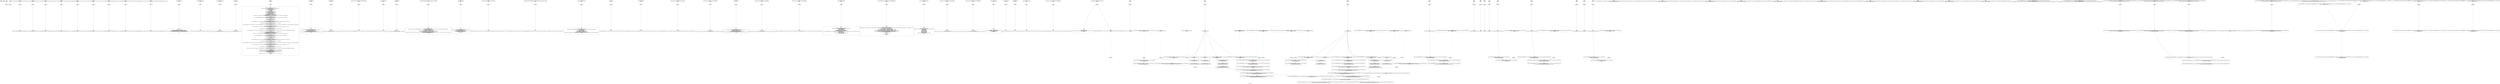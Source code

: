 digraph "constraint_graph" {
	label="constraint_graph";

	Node0x28ed6a0 [shape=record,label="{0\n\<global\>\ni8* null\n\n}"];
	Node0x28ed2f0 [shape=record,label="{1\n\<global\>\ni8* undef\n\n}"];
	Node0x290a1c0 [shape=record,label="{2\n\<global\>\nOffset:0\n\n}"];
	Node0x290a1c0 -> Node0x28fbe30[color=green];
	Node0x28fbe30 [shape=record,label="{3\nanonymous ptr\n}"];
	Node0x2907120 [shape=record,label="{4\n\<global\>\nOffset:0\n\n}"];
	Node0x2907120 -> Node0x28fb610[color=green];
	Node0x28fb610 [shape=record,label="{5\nanonymous ptr\n}"];
	Node0x28fb1e0 [shape=record,label="{6\n\<global\>\n@_ZStL8__ioinit = internal global %\"class.std::ios_base::Init\" zeroinitializer, align 1\nOffset:0\n\n}"];
	Node0x28fb1e0 -> Node0x28fb390[color=green];
	Node0x28fb390 [shape=record,label="{7\nanonymous ptr\n}"];
	Node0x28fb390 -> Node0x28eca20;
	Node0x28eca20 [shape=record,label="{8\n\<global\>\n@_ZStL8__ioinit = internal global %\"class.std::ios_base::Init\" zeroinitializer, align 1\n\n}"];
	Node0x290f370 [shape=record,label="{9\n\<global\>\n@__dso_handle = external hidden global i8\nOffset:0\n\n}"];
	Node0x290f370 -> Node0x290f520[color=green];
	Node0x290f520 [shape=record,label="{10\nanonymous ptr\n}"];
	Node0x290f520 -> Node0x290fb00;
	Node0x290fb00 [shape=record,label="{11\n\<global\>\n@__dso_handle = external hidden global i8\n\n}"];
	Node0x29110f0 [shape=record,label="{12\n\<global\>\n@.str = private unnamed_addr constant [17 x i8] c\"The Great Gatsby\\00\", align 1\nOffset:0\n\n}"];
	Node0x29110f0 -> Node0x29112a0[color=green];
	Node0x29112a0 [shape=record,label="{13\nanonymous ptr\n}"];
	Node0x29112a0 -> Node0x2911880;
	Node0x2911880 [shape=record,label="{14\n\<global\>\n@.str = private unnamed_addr constant [17 x i8] c\"The Great Gatsby\\00\", align 1\n\n}"];
	Node0x2911e60 [shape=record,label="{15\n\<global\>\n@_ZSt4cout = external dso_local global %\"class.std::basic_ostream\", align 8\nOffset:0\n\n}"];
	Node0x2911e60 -> Node0x2912010[color=green];
	Node0x2912010 [shape=record,label="{16\nanonymous ptr\n}"];
	Node0x2912010 -> Node0x2913270;
	Node0x2913270 [shape=record,label="{17\n\<global\>\n@_ZSt4cout = external dso_local global %\"class.std::basic_ostream\", align 8\n\n}"];
	Node0x2913850 [shape=record,label="{18\n\<global\>\n@.str.1 = private unnamed_addr constant [18 x i8] c\"Book 1: Title = \\22\\00\", align 1\nOffset:0\n\n}"];
	Node0x2913850 -> Node0x2913a00[color=green];
	Node0x2913a00 [shape=record,label="{19\nanonymous ptr\n}"];
	Node0x2913a00 -> Node0x2913fe0;
	Node0x2913fe0 [shape=record,label="{20\n\<global\>\n@.str.1 = private unnamed_addr constant [18 x i8] c\"Book 1: Title = \\22\\00\", align 1\n\n}"];
	Node0x29145c0 [shape=record,label="{21\n\<global\>\n@.str.2 = private unnamed_addr constant [9 x i8] c\"\\22, ID = \\00\", align 1\nOffset:0\n\n}"];
	Node0x29145c0 -> Node0x2914770[color=green];
	Node0x2914770 [shape=record,label="{22\nanonymous ptr\n}"];
	Node0x2914770 -> Node0x2914d50;
	Node0x2914d50 [shape=record,label="{23\n\<global\>\n@.str.2 = private unnamed_addr constant [9 x i8] c\"\\22, ID = \\00\", align 1\n\n}"];
	Node0x2915330 [shape=record,label="{24\n\<global\>\n@.str.3 = private unnamed_addr constant [17 x i8] c\"Pointer Analysis\\00\", align 1\nOffset:0\n\n}"];
	Node0x2915330 -> Node0x29154e0[color=green];
	Node0x29154e0 [shape=record,label="{25\nanonymous ptr\n}"];
	Node0x29154e0 -> Node0x2915ac0;
	Node0x2915ac0 [shape=record,label="{26\n\<global\>\n@.str.3 = private unnamed_addr constant [17 x i8] c\"Pointer Analysis\\00\", align 1\n\n}"];
	Node0x29160a0 [shape=record,label="{27\n\<global\>\n@.str.4 = private unnamed_addr constant [18 x i8] c\"Book 2: Title = \\22\\00\", align 1\nOffset:0\n\n}"];
	Node0x29160a0 -> Node0x2916250[color=green];
	Node0x2916250 [shape=record,label="{28\nanonymous ptr\n}"];
	Node0x2916250 -> Node0x2916830;
	Node0x2916830 [shape=record,label="{29\n\<global\>\n@.str.4 = private unnamed_addr constant [18 x i8] c\"Book 2: Title = \\22\\00\", align 1\n\n}"];
	Node0x2916e10 [shape=record,label="{30\n\<global\>\n@llvm.global_ctors = appending global [1 x \{ i32, void ()*, i8* \}] [\{ i32, void ()*, i8* \} \{ i32 65535, void ()* @_GLOBAL__sub_I_zipper_directflow_library_class.cpp, i8* null \}]\nOffset:0\n\n}"];
	Node0x2916e10 -> Node0x2916fc0[color=green];
	Node0x2916fc0 [shape=record,label="{31\nanonymous ptr\n}"];
	Node0x2916fc0 -> Node0x2917840;
	Node0x2917840 [shape=record,label="{32\n\<global\>\n@llvm.global_ctors = appending global [1 x \{ i32, void ()*, i8* \}] [\{ i32, void ()*, i8* \} \{ i32 65535, void ()* @_GLOBAL__sub_I_zipper_directflow_library_class.cpp, i8* null \}]\n\n}"];
	Node0x290e980 [shape=record,label="{33\n\<global\>__cxx_global_var_init\nOffset:0\n\n}"];
	Node0x290e980 -> Node0x290eb30[color=green];
	Node0x290eb30 [shape=record,label="{34\nanonymous ptr\n}"];
	Node0x290eb30 -> Node0x291a310;
	Node0x291a310 [shape=record,label="{35\n\<global\>\n\n; Function Attrs: noinline uwtable\ndefine internal void @__cxx_global_var_init() #0 section \".text.startup\" \{\n  call void @_ZNSt8ios_base4InitC1Ev(%\"class.std::ios_base::Init\"* @_ZStL8__ioinit)\n  %1 = bitcast void (%\"class.std::ios_base::Init\"*)* @_ZNSt8ios_base4InitD1Ev to void (i8*)*\n  %2 = getelementptr inbounds %\"class.std::ios_base::Init\", %\"class.std::ios_base::Init\"* @_ZStL8__ioinit, i32 0, i32 0\n  %3 = call i32 @__cxa_atexit(void (i8*)* %1, i8* %2, i8* @__dso_handle) #3\n  ret void\n\}\n\n\n}"];
	Node0x291a8f0 [shape=record,label="{36\n\<global\>_ZNSt8ios_base4InitC1Ev\nOffset:0\n\n}"];
	Node0x291a8f0 -> Node0x291aaa0[color=green];
	Node0x291aaa0 [shape=record,label="{37\nanonymous ptr\n}"];
	Node0x291aaa0 -> Node0x291b080;
	Node0x291b080 [shape=record,label="{38\n\<global\>\n\ndeclare dso_local void @_ZNSt8ios_base4InitC1Ev(%\"class.std::ios_base::Init\"*) unnamed_addr #1\n\n\n}"];
	Node0x291b660 [shape=record,label="{39\n\<global\>_ZNSt8ios_base4InitD1Ev\nOffset:0\n\n}"];
	Node0x291b660 -> Node0x291b810[color=green];
	Node0x291b810 [shape=record,label="{40\nanonymous ptr\n}"];
	Node0x291b810 -> Node0x291bdf0;
	Node0x291bdf0 [shape=record,label="{41\n\<global\>\n\n; Function Attrs: nounwind\ndeclare dso_local void @_ZNSt8ios_base4InitD1Ev(%\"class.std::ios_base::Init\"*) unnamed_addr #2\n\n\n}"];
	Node0x291c3d0 [shape=record,label="{42\n\<global\>__cxa_atexit\nOffset:0\n\n}"];
	Node0x291c3d0 -> Node0x291c580[color=green];
	Node0x291c580 [shape=record,label="{43\nanonymous ptr\n}"];
	Node0x291c580 -> Node0x291cb60;
	Node0x291cb60 [shape=record,label="{44\n\<global\>\n\n; Function Attrs: nounwind\ndeclare dso_local i32 @__cxa_atexit(void (i8*)*, i8*, i8*) #3\n\n\n}"];
	Node0x291d140 [shape=record,label="{45\n\<global\>main\nOffset:0\n\n}"];
	Node0x291d140 -> Node0x291d2f0[color=green];
	Node0x291d2f0 [shape=record,label="{46\nanonymous ptr\n}"];
	Node0x291d2f0 -> Node0x291d8d0;
	Node0x291d8d0 [shape=record,label="{47\n\<global\>\n\n; Function Attrs: noinline norecurse optnone uwtable\ndefine dso_local i32 @main() #4 personality i8* bitcast (i32 (...)* @__gxx_personality_v0 to i8*) \{\n  %1 = alloca i32, align 4\n  %2 = alloca %class.Book, align 8\n  %3 = alloca %\"class.std::__cxx11::basic_string\", align 8\n  %4 = alloca %\"class.std::allocator\", align 1\n  %5 = alloca i8*\n  %6 = alloca i32\n  %7 = alloca i32, align 4\n  %8 = alloca %\"class.std::__cxx11::basic_string\", align 8\n  %9 = alloca %class.Book, align 8\n  %10 = alloca %\"class.std::__cxx11::basic_string\", align 8\n  %11 = alloca %\"class.std::allocator\", align 1\n  %12 = alloca i32, align 4\n  %13 = alloca %\"class.std::__cxx11::basic_string\", align 8\n  store i32 0, i32* %1, align 4\n  call void @_ZN4BookC2Ev(%class.Book* %2) #3\n  call void @_ZNSaIcEC1Ev(%\"class.std::allocator\"* %4) #3\n  %14 = getelementptr inbounds [17 x i8], [17 x i8]* @.str, i64 0, i64 0\n  invoke void @_ZNSt7__cxx1112basic_stringIcSt11char_traitsIcESaIcEEC1EPKcRKS3_(%\"class.std::__cxx11::basic_string\"* %3, i8* %14, %\"class.std::allocator\"* dereferenceable(1) %4)\n          to label %15 unwind label %aser.unreachable\n\n15:                                               ; preds = %0\n  call void @_ZNSaIcED1Ev(%\"class.std::allocator\"* %4) #3\n  invoke void @_ZN4Book8setTitleERKNSt7__cxx1112basic_stringIcSt11char_traitsIcESaIcEEE(%class.Book* %2, %\"class.std::__cxx11::basic_string\"* dereferenceable(32) %3)\n          to label %16 unwind label %aser.unreachable\n\n16:                                               ; preds = %15\n  %17 = invoke i32 @_ZNK4Book5getIDEv(%class.Book* %2)\n          to label %18 unwind label %aser.unreachable\n\n18:                                               ; preds = %16\n  store i32 %17, i32* %7, align 4\n  %19 = getelementptr inbounds [18 x i8], [18 x i8]* @.str.1, i64 0, i64 0\n  %20 = invoke dereferenceable(272) %\"class.std::basic_ostream\"* @_ZStlsISt11char_traitsIcEERSt13basic_ostreamIcT_ES5_PKc(%\"class.std::basic_ostream\"* dereferenceable(272) @_ZSt4cout, i8* %19)\n          to label %21 unwind label %aser.unreachable\n\n21:                                               ; preds = %18\n  invoke void @_ZNK4Book8getTitleB5cxx11Ev(%\"class.std::__cxx11::basic_string\"* sret %8, %class.Book* %2)\n          to label %22 unwind label %aser.unreachable\n\n22:                                               ; preds = %21\n  %23 = invoke dereferenceable(272) %\"class.std::basic_ostream\"* @_ZStlsIcSt11char_traitsIcESaIcEERSt13basic_ostreamIT_T0_ES7_RKNSt7__cxx1112basic_stringIS4_S5_T1_EE(%\"class.std::basic_ostream\"* dereferenceable(272) %20, %\"class.std::__cxx11::basic_string\"* dereferenceable(32) %8)\n          to label %24 unwind label %aser.unreachable\n\n24:                                               ; preds = %22\n  %25 = getelementptr inbounds [9 x i8], [9 x i8]* @.str.2, i64 0, i64 0\n  %26 = invoke dereferenceable(272) %\"class.std::basic_ostream\"* @_ZStlsISt11char_traitsIcEERSt13basic_ostreamIcT_ES5_PKc(%\"class.std::basic_ostream\"* dereferenceable(272) %23, i8* %25)\n          to label %27 unwind label %aser.unreachable\n\n27:                                               ; preds = %24\n  %28 = load i32, i32* %7, align 4\n  %29 = invoke dereferenceable(272) %\"class.std::basic_ostream\"* @_ZNSolsEi(%\"class.std::basic_ostream\"* %26, i32 %28)\n          to label %30 unwind label %aser.unreachable\n\n30:                                               ; preds = %27\n  %31 = invoke dereferenceable(272) %\"class.std::basic_ostream\"* @_ZNSolsEPFRSoS_E(%\"class.std::basic_ostream\"* %29, %\"class.std::basic_ostream\"* (%\"class.std::basic_ostream\"*)* @_ZSt4endlIcSt11char_traitsIcEERSt13basic_ostreamIT_T0_ES6_)\n          to label %32 unwind label %aser.unreachable\n\n32:                                               ; preds = %30\n  call void @_ZNSt7__cxx1112basic_stringIcSt11char_traitsIcESaIcEED1Ev(%\"class.std::__cxx11::basic_string\"* %8) #3\n  call void @_ZN4BookC2Ev(%class.Book* %9) #3\n  call void @_ZNSaIcEC1Ev(%\"class.std::allocator\"* %11) #3\n  %33 = getelementptr inbounds [17 x i8], [17 x i8]* @.str.3, i64 0, i64 0\n  invoke void @_ZNSt7__cxx1112basic_stringIcSt11char_traitsIcESaIcEEC1EPKcRKS3_(%\"class.std::__cxx11::basic_string\"* %10, i8* %33, %\"class.std::allocator\"* dereferenceable(1) %11)\n          to label %34 unwind label %aser.unreachable\n\n34:                                               ; preds = %32\n  call void @_ZNSaIcED1Ev(%\"class.std::allocator\"* %11) #3\n  invoke void @_ZN4Book8setTitleERKNSt7__cxx1112basic_stringIcSt11char_traitsIcESaIcEEE(%class.Book* %9, %\"class.std::__cxx11::basic_string\"* dereferenceable(32) %10)\n          to label %35 unwind label %aser.unreachable\n\n35:                                               ; preds = %34\n  %36 = invoke i32 @_ZNK4Book5getIDEv(%class.Book* %9)\n          to label %37 unwind label %aser.unreachable\n\n37:                                               ; preds = %35\n  store i32 %36, i32* %12, align 4\n  %38 = getelementptr inbounds [18 x i8], [18 x i8]* @.str.4, i64 0, i64 0\n  %39 = invoke dereferenceable(272) %\"class.std::basic_ostream\"* @_ZStlsISt11char_traitsIcEERSt13basic_ostreamIcT_ES5_PKc(%\"class.std::basic_ostream\"* dereferenceable(272) @_ZSt4cout, i8* %38)\n          to label %40 unwind label %aser.unreachable\n\n40:                                               ; preds = %37\n  invoke void @_ZNK4Book8getTitleB5cxx11Ev(%\"class.std::__cxx11::basic_string\"* sret %13, %class.Book* %9)\n          to label %41 unwind label %aser.unreachable\n\n41:                                               ; preds = %40\n  %42 = invoke dereferenceable(272) %\"class.std::basic_ostream\"* @_ZStlsIcSt11char_traitsIcESaIcEERSt13basic_ostreamIT_T0_ES7_RKNSt7__cxx1112basic_stringIS4_S5_T1_EE(%\"class.std::basic_ostream\"* dereferenceable(272) %39, %\"class.std::__cxx11::basic_string\"* dereferenceable(32) %13)\n          to label %43 unwind label %aser.unreachable\n\n43:                                               ; preds = %41\n  %44 = getelementptr inbounds [9 x i8], [9 x i8]* @.str.2, i64 0, i64 0\n  %45 = invoke dereferenceable(272) %\"class.std::basic_ostream\"* @_ZStlsISt11char_traitsIcEERSt13basic_ostreamIcT_ES5_PKc(%\"class.std::basic_ostream\"* dereferenceable(272) %42, i8* %44)\n          to label %46 unwind label %aser.unreachable\n\n46:                                               ; preds = %43\n  %47 = load i32, i32* %12, align 4\n  %48 = invoke dereferenceable(272) %\"class.std::basic_ostream\"* @_ZNSolsEi(%\"class.std::basic_ostream\"* %45, i32 %47)\n          to label %49 unwind label %aser.unreachable\n\n49:                                               ; preds = %46\n  %50 = invoke dereferenceable(272) %\"class.std::basic_ostream\"* @_ZNSolsEPFRSoS_E(%\"class.std::basic_ostream\"* %48, %\"class.std::basic_ostream\"* (%\"class.std::basic_ostream\"*)* @_ZSt4endlIcSt11char_traitsIcEERSt13basic_ostreamIT_T0_ES6_)\n          to label %51 unwind label %aser.unreachable\n\n51:                                               ; preds = %49\n  call void @_ZNSt7__cxx1112basic_stringIcSt11char_traitsIcESaIcEED1Ev(%\"class.std::__cxx11::basic_string\"* %13) #3\n  store i32 0, i32* %1, align 4\n  call void @_ZNSt7__cxx1112basic_stringIcSt11char_traitsIcESaIcEED1Ev(%\"class.std::__cxx11::basic_string\"* %10) #3\n  call void @_ZN4BookD2Ev(%class.Book* %9) #3\n  call void @_ZNSt7__cxx1112basic_stringIcSt11char_traitsIcESaIcEED1Ev(%\"class.std::__cxx11::basic_string\"* %3) #3\n  call void @_ZN4BookD2Ev(%class.Book* %2) #3\n  %52 = load i32, i32* %1, align 4\n  ret i32 %52\n\naser.unreachable:                                 ; preds = %49, %46, %43, %41, %40, %37, %35, %34, %32, %30, %27, %24, %22, %21, %18, %16, %15, %0\n  unreachable\n\}\n\n\n}"];
	Node0x291deb0 [shape=record,label="{48\n\<global\>_ZN4BookC2Ev\nOffset:0\n\n}"];
	Node0x291deb0 -> Node0x291e060[color=green];
	Node0x291e060 [shape=record,label="{49\nanonymous ptr\n}"];
	Node0x291e060 -> Node0x291e640;
	Node0x291e640 [shape=record,label="{50\n\<global\>\n\n; Function Attrs: noinline nounwind optnone uwtable\ndefine linkonce_odr dso_local void @_ZN4BookC2Ev(%class.Book*) unnamed_addr #5 comdat align 2 \{\n  %2 = alloca %class.Book*, align 8\n  store %class.Book* %0, %class.Book** %2, align 8\n  %3 = load %class.Book*, %class.Book** %2, align 8\n  %4 = getelementptr inbounds %class.Book, %class.Book* %3, i32 0, i32 0\n  call void @_ZNSt7__cxx1112basic_stringIcSt11char_traitsIcESaIcEEC1Ev(%\"class.std::__cxx11::basic_string\"* %4) #3\n  ret void\n\}\n\n\n}"];
	Node0x291ec20 [shape=record,label="{51\n\<global\>_ZNSaIcEC1Ev\nOffset:0\n\n}"];
	Node0x291ec20 -> Node0x291edd0[color=green];
	Node0x291edd0 [shape=record,label="{52\nanonymous ptr\n}"];
	Node0x291edd0 -> Node0x291f3b0;
	Node0x291f3b0 [shape=record,label="{53\n\<global\>\n\n; Function Attrs: nounwind\ndeclare dso_local void @_ZNSaIcEC1Ev(%\"class.std::allocator\"*) unnamed_addr #2\n\n\n}"];
	Node0x291f990 [shape=record,label="{54\n\<global\>_ZNSt7__cxx1112basic_stringIcSt11char_traitsIcESaIcEEC1EPKcRKS3_\nOffset:0\n\n}"];
	Node0x291f990 -> Node0x291fb40[color=green];
	Node0x291fb40 [shape=record,label="{55\nanonymous ptr\n}"];
	Node0x291fb40 -> Node0x29203c0;
	Node0x29203c0 [shape=record,label="{56\n\<global\>\n\ndeclare dso_local void @_ZNSt7__cxx1112basic_stringIcSt11char_traitsIcESaIcEEC1EPKcRKS3_(%\"class.std::__cxx11::basic_string\"*, i8*, %\"class.std::allocator\"* dereferenceable(1)) unnamed_addr #1\n\n\n}"];
	Node0x29209a0 [shape=record,label="{57\n\<global\>__gxx_personality_v0\nOffset:0\n\n}"];
	Node0x29209a0 -> Node0x2920b50[color=green];
	Node0x2920b50 [shape=record,label="{58\nanonymous ptr\n}"];
	Node0x2920b50 -> Node0x29213d0;
	Node0x29213d0 [shape=record,label="{59\n\<global\>\n\ndeclare dso_local i32 @__gxx_personality_v0(...)\n\n\n}"];
	Node0x29219b0 [shape=record,label="{60\n\<global\>_ZNSaIcED1Ev\nOffset:0\n\n}"];
	Node0x29219b0 -> Node0x2921b60[color=green];
	Node0x2921b60 [shape=record,label="{61\nanonymous ptr\n}"];
	Node0x2921b60 -> Node0x29223e0;
	Node0x29223e0 [shape=record,label="{62\n\<global\>\n\n; Function Attrs: nounwind\ndeclare dso_local void @_ZNSaIcED1Ev(%\"class.std::allocator\"*) unnamed_addr #2\n\n\n}"];
	Node0x29229c0 [shape=record,label="{63\n\<global\>_ZN4Book8setTitleERKNSt7__cxx1112basic_stringIcSt11char_traitsIcESaIcEEE\nOffset:0\n\n}"];
	Node0x29229c0 -> Node0x2922b70[color=green];
	Node0x2922b70 [shape=record,label="{64\nanonymous ptr\n}"];
	Node0x2922b70 -> Node0x28faee0;
	Node0x28faee0 [shape=record,label="{65\n\<global\>\n\n; Function Attrs: noinline optnone uwtable\ndefine linkonce_odr dso_local void @_ZN4Book8setTitleERKNSt7__cxx1112basic_stringIcSt11char_traitsIcESaIcEEE(%class.Book*, %\"class.std::__cxx11::basic_string\"* dereferenceable(32)) #6 comdat align 2 \{\n  %3 = alloca %class.Book*, align 8\n  %4 = alloca %\"class.std::__cxx11::basic_string\"*, align 8\n  store %class.Book* %0, %class.Book** %3, align 8\n  store %\"class.std::__cxx11::basic_string\"* %1, %\"class.std::__cxx11::basic_string\"** %4, align 8\n  %5 = load %class.Book*, %class.Book** %3, align 8\n  %6 = load %\"class.std::__cxx11::basic_string\"*, %\"class.std::__cxx11::basic_string\"** %4, align 8\n  %7 = getelementptr inbounds %class.Book, %class.Book* %5, i32 0, i32 0\n  %8 = call dereferenceable(32) %\"class.std::__cxx11::basic_string\"* @_ZNSt7__cxx1112basic_stringIcSt11char_traitsIcESaIcEEaSERKS4_(%\"class.std::__cxx11::basic_string\"* %7, %\"class.std::__cxx11::basic_string\"* dereferenceable(32) %6)\n  call void @_ZN4Book10generateIDEv(%class.Book* %5)\n  ret void\n\}\n\n\n}"];
	Node0x2922140 [shape=record,label="{66\n\<global\>_ZNK4Book5getIDEv\nOffset:0\n\n}"];
	Node0x2922140 -> Node0x2908810[color=green];
	Node0x2908810 [shape=record,label="{67\nanonymous ptr\n}"];
	Node0x2908810 -> Node0x2918060;
	Node0x2918060 [shape=record,label="{68\n\<global\>\n\n; Function Attrs: noinline nounwind optnone uwtable\ndefine linkonce_odr dso_local i32 @_ZNK4Book5getIDEv(%class.Book*) #5 comdat align 2 \{\n  %2 = alloca %class.Book*, align 8\n  store %class.Book* %0, %class.Book** %2, align 8\n  %3 = load %class.Book*, %class.Book** %2, align 8\n  %4 = getelementptr inbounds %class.Book, %class.Book* %3, i32 0, i32 1\n  %5 = load i32, i32* %4, align 8\n  ret i32 %5\n\}\n\n\n}"];
	Node0x2912a00 [shape=record,label="{69\n\<global\>_ZStlsISt11char_traitsIcEERSt13basic_ostreamIcT_ES5_PKc\nOffset:0\n\n}"];
	Node0x2912a00 -> Node0x2912bb0[color=green];
	Node0x2912bb0 [shape=record,label="{70\nanonymous ptr\n}"];
	Node0x2912bb0 -> Node0x29198c0;
	Node0x29198c0 [shape=record,label="{71\n\<global\>\n\ndeclare dso_local dereferenceable(272) %\"class.std::basic_ostream\"* @_ZStlsISt11char_traitsIcEERSt13basic_ostreamIcT_ES5_PKc(%\"class.std::basic_ostream\"* dereferenceable(272), i8*) #1\n\n\n}"];
	Node0x2919ea0 [shape=record,label="{72\n\<global\>_ZStlsIcSt11char_traitsIcESaIcEERSt13basic_ostreamIT_T0_ES7_RKNSt7__cxx1112basic_stringIS4_S5_T1_EE\nOffset:0\n\n}"];
	Node0x2919ea0 -> Node0x2918220[color=green];
	Node0x2918220 [shape=record,label="{73\nanonymous ptr\n}"];
	Node0x2918220 -> Node0x2927880;
	Node0x2927880 [shape=record,label="{74\n\<global\>\n\ndeclare dso_local dereferenceable(272) %\"class.std::basic_ostream\"* @_ZStlsIcSt11char_traitsIcESaIcEERSt13basic_ostreamIT_T0_ES7_RKNSt7__cxx1112basic_stringIS4_S5_T1_EE(%\"class.std::basic_ostream\"* dereferenceable(272), %\"class.std::__cxx11::basic_string\"* dereferenceable(32)) #1\n\n\n}"];
	Node0x2927e60 [shape=record,label="{75\n\<global\>_ZNK4Book8getTitleB5cxx11Ev\nOffset:0\n\n}"];
	Node0x2927e60 -> Node0x2928010[color=green];
	Node0x2928010 [shape=record,label="{76\nanonymous ptr\n}"];
	Node0x2928010 -> Node0x29285f0;
	Node0x29285f0 [shape=record,label="{77\n\<global\>\n\n; Function Attrs: noinline optnone uwtable\ndefine linkonce_odr dso_local void @_ZNK4Book8getTitleB5cxx11Ev(%\"class.std::__cxx11::basic_string\"* noalias sret, %class.Book*) #6 comdat align 2 \{\n  %3 = alloca i8*, align 8\n  %4 = alloca %class.Book*, align 8\n  %5 = bitcast %\"class.std::__cxx11::basic_string\"* %0 to i8*\n  store i8* %5, i8** %3, align 8\n  store %class.Book* %1, %class.Book** %4, align 8\n  %6 = load %class.Book*, %class.Book** %4, align 8\n  %7 = getelementptr inbounds %class.Book, %class.Book* %6, i32 0, i32 0\n  call void @_ZNSt7__cxx1112basic_stringIcSt11char_traitsIcESaIcEEC1ERKS4_(%\"class.std::__cxx11::basic_string\"* %0, %\"class.std::__cxx11::basic_string\"* dereferenceable(32) %7)\n  ret void\n\}\n\n\n}"];
	Node0x2928bd0 [shape=record,label="{78\n\<global\>_ZNSolsEi\nOffset:0\n\n}"];
	Node0x2928bd0 -> Node0x2928d80[color=green];
	Node0x2928d80 [shape=record,label="{79\nanonymous ptr\n}"];
	Node0x2928d80 -> Node0x2929360;
	Node0x2929360 [shape=record,label="{80\n\<global\>\n\ndeclare dso_local dereferenceable(272) %\"class.std::basic_ostream\"* @_ZNSolsEi(%\"class.std::basic_ostream\"*, i32) #1\n\n\n}"];
	Node0x2929940 [shape=record,label="{81\n\<global\>_ZNSolsEPFRSoS_E\nOffset:0\n\n}"];
	Node0x2929940 -> Node0x2929af0[color=green];
	Node0x2929af0 [shape=record,label="{82\nanonymous ptr\n}"];
	Node0x2929af0 -> Node0x292a0d0;
	Node0x292a0d0 [shape=record,label="{83\n\<global\>\n\ndeclare dso_local dereferenceable(272) %\"class.std::basic_ostream\"* @_ZNSolsEPFRSoS_E(%\"class.std::basic_ostream\"*, %\"class.std::basic_ostream\"* (%\"class.std::basic_ostream\"*)*) #1\n\n\n}"];
	Node0x292a6b0 [shape=record,label="{84\n\<global\>_ZSt4endlIcSt11char_traitsIcEERSt13basic_ostreamIT_T0_ES6_\nOffset:0\n\n}"];
	Node0x292a6b0 -> Node0x292a860[color=green];
	Node0x292a860 [shape=record,label="{85\nanonymous ptr\n}"];
	Node0x292a860 -> Node0x292b0e0;
	Node0x292b0e0 [shape=record,label="{86\n\<global\>\n\ndeclare dso_local dereferenceable(272) %\"class.std::basic_ostream\"* @_ZSt4endlIcSt11char_traitsIcEERSt13basic_ostreamIT_T0_ES6_(%\"class.std::basic_ostream\"* dereferenceable(272)) #1\n\n\n}"];
	Node0x292b6c0 [shape=record,label="{87\n\<global\>_ZNSt7__cxx1112basic_stringIcSt11char_traitsIcESaIcEED1Ev\nOffset:0\n\n}"];
	Node0x292b6c0 -> Node0x292b870[color=green];
	Node0x292b870 [shape=record,label="{88\nanonymous ptr\n}"];
	Node0x292b870 -> Node0x292c2d0;
	Node0x292c2d0 [shape=record,label="{89\n\<global\>\n\n; Function Attrs: nounwind\ndeclare dso_local void @_ZNSt7__cxx1112basic_stringIcSt11char_traitsIcESaIcEED1Ev(%\"class.std::__cxx11::basic_string\"*) unnamed_addr #2\n\n\n}"];
	Node0x292c8b0 [shape=record,label="{90\n\<global\>_ZN4BookD2Ev\nOffset:0\n\n}"];
	Node0x292c8b0 -> Node0x292ca60[color=green];
	Node0x292ca60 [shape=record,label="{91\nanonymous ptr\n}"];
	Node0x292ca60 -> Node0x292d2e0;
	Node0x292d2e0 [shape=record,label="{92\n\<global\>\n\n; Function Attrs: noinline nounwind optnone uwtable\ndefine linkonce_odr dso_local void @_ZN4BookD2Ev(%class.Book*) unnamed_addr #5 comdat align 2 \{\n  %2 = alloca %class.Book*, align 8\n  store %class.Book* %0, %class.Book** %2, align 8\n  %3 = load %class.Book*, %class.Book** %2, align 8\n  %4 = getelementptr inbounds %class.Book, %class.Book* %3, i32 0, i32 0\n  call void @_ZNSt7__cxx1112basic_stringIcSt11char_traitsIcESaIcEED1Ev(%\"class.std::__cxx11::basic_string\"* %4) #3\n  ret void\n\}\n\n\n}"];
	Node0x292d8c0 [shape=record,label="{93\n\<global\>_ZNSt7__cxx1112basic_stringIcSt11char_traitsIcESaIcEEC1Ev\nOffset:0\n\n}"];
	Node0x292d8c0 -> Node0x292da70[color=green];
	Node0x292da70 [shape=record,label="{94\nanonymous ptr\n}"];
	Node0x292da70 -> Node0x292e2f0;
	Node0x292e2f0 [shape=record,label="{95\n\<global\>\n\n; Function Attrs: nounwind\ndeclare dso_local void @_ZNSt7__cxx1112basic_stringIcSt11char_traitsIcESaIcEEC1Ev(%\"class.std::__cxx11::basic_string\"*) unnamed_addr #2\n\n\n}"];
	Node0x292e8d0 [shape=record,label="{96\n\<global\>_ZNSt7__cxx1112basic_stringIcSt11char_traitsIcESaIcEEaSERKS4_\nOffset:0\n\n}"];
	Node0x292e8d0 -> Node0x292ea80[color=green];
	Node0x292ea80 [shape=record,label="{97\nanonymous ptr\n}"];
	Node0x292ea80 -> Node0x292f300;
	Node0x292f300 [shape=record,label="{98\n\<global\>\n\ndeclare dso_local dereferenceable(32) %\"class.std::__cxx11::basic_string\"* @_ZNSt7__cxx1112basic_stringIcSt11char_traitsIcESaIcEEaSERKS4_(%\"class.std::__cxx11::basic_string\"*, %\"class.std::__cxx11::basic_string\"* dereferenceable(32)) #1\n\n\n}"];
	Node0x292f8e0 [shape=record,label="{99\n\<global\>_ZN4Book10generateIDEv\nOffset:0\n\n}"];
	Node0x292f8e0 -> Node0x292fa90[color=green];
	Node0x292fa90 [shape=record,label="{100\nanonymous ptr\n}"];
	Node0x292fa90 -> Node0x2930310;
	Node0x2930310 [shape=record,label="{101\n\<global\>\n\n; Function Attrs: noinline nounwind optnone uwtable\ndefine linkonce_odr dso_local void @_ZN4Book10generateIDEv(%class.Book*) #5 comdat align 2 \{\n  %2 = alloca %class.Book*, align 8\n  %3 = alloca i32, align 4\n  %4 = alloca %\"struct.std::hash\", align 1\n  store %class.Book* %0, %class.Book** %2, align 8\n  %5 = load %class.Book*, %class.Book** %2, align 8\n  %6 = getelementptr inbounds %class.Book, %class.Book* %5, i32 0, i32 0\n  %7 = call i64 @_ZNKSt4hashINSt7__cxx1112basic_stringIcSt11char_traitsIcESaIcEEEEclERKS5_(%\"struct.std::hash\"* %4, %\"class.std::__cxx11::basic_string\"* dereferenceable(32) %6) #3\n  %8 = trunc i64 %7 to i32\n  store i32 %8, i32* %3, align 4\n  %9 = load i32, i32* %3, align 4\n  %10 = getelementptr inbounds %class.Book, %class.Book* %5, i32 0, i32 1\n  store i32 %9, i32* %10, align 8\n  ret void\n\}\n\n\n}"];
	Node0x29308f0 [shape=record,label="{102\n\<global\>_ZNKSt4hashINSt7__cxx1112basic_stringIcSt11char_traitsIcESaIcEEEEclERKS5_\nOffset:0\n\n}"];
	Node0x29308f0 -> Node0x2930aa0[color=green];
	Node0x2930aa0 [shape=record,label="{103\nanonymous ptr\n}"];
	Node0x2930aa0 -> Node0x2931320;
	Node0x2931320 [shape=record,label="{104\n\<global\>\n\n; Function Attrs: noinline nounwind optnone uwtable\ndefine linkonce_odr dso_local i64 @_ZNKSt4hashINSt7__cxx1112basic_stringIcSt11char_traitsIcESaIcEEEEclERKS5_(%\"struct.std::hash\"*, %\"class.std::__cxx11::basic_string\"* dereferenceable(32)) #5 comdat align 2 personality i8* bitcast (i32 (...)* @__gxx_personality_v0 to i8*) \{\n  %3 = alloca %\"struct.std::hash\"*, align 8\n  %4 = alloca %\"class.std::__cxx11::basic_string\"*, align 8\n  store %\"struct.std::hash\"* %0, %\"struct.std::hash\"** %3, align 8\n  store %\"class.std::__cxx11::basic_string\"* %1, %\"class.std::__cxx11::basic_string\"** %4, align 8\n  %5 = load %\"struct.std::hash\"*, %\"struct.std::hash\"** %3, align 8\n  %6 = load %\"class.std::__cxx11::basic_string\"*, %\"class.std::__cxx11::basic_string\"** %4, align 8\n  %7 = call i8* @_ZNKSt7__cxx1112basic_stringIcSt11char_traitsIcESaIcEE4dataEv(%\"class.std::__cxx11::basic_string\"* %6) #3\n  %8 = load %\"class.std::__cxx11::basic_string\"*, %\"class.std::__cxx11::basic_string\"** %4, align 8\n  %9 = call i64 @_ZNKSt7__cxx1112basic_stringIcSt11char_traitsIcESaIcEE6lengthEv(%\"class.std::__cxx11::basic_string\"* %8) #3\n  %10 = invoke i64 @_ZNSt10_Hash_impl4hashEPKvmm(i8* %7, i64 %9, i64 3339675911)\n          to label %11 unwind label %aser.unreachable\n\n11:                                               ; preds = %2\n  ret i64 %10\n\naser.unreachable:                                 ; preds = %2\n  unreachable\n\}\n\n\n}"];
	Node0x2931900 [shape=record,label="{105\n\<global\>_ZNSt10_Hash_impl4hashEPKvmm\nOffset:0\n\n}"];
	Node0x2931900 -> Node0x2931ab0[color=green];
	Node0x2931ab0 [shape=record,label="{106\nanonymous ptr\n}"];
	Node0x2931ab0 -> Node0x2932330;
	Node0x2932330 [shape=record,label="{107\n\<global\>\n\n; Function Attrs: noinline optnone uwtable\ndefine linkonce_odr dso_local i64 @_ZNSt10_Hash_impl4hashEPKvmm(i8*, i64, i64) #6 comdat align 2 \{\n  %4 = alloca i8*, align 8\n  %5 = alloca i64, align 8\n  %6 = alloca i64, align 8\n  store i8* %0, i8** %4, align 8\n  store i64 %1, i64* %5, align 8\n  store i64 %2, i64* %6, align 8\n  %7 = load i8*, i8** %4, align 8\n  %8 = load i64, i64* %5, align 8\n  %9 = load i64, i64* %6, align 8\n  %10 = call i64 @_ZSt11_Hash_bytesPKvmm(i8* %7, i64 %8, i64 %9)\n  ret i64 %10\n\}\n\n\n}"];
	Node0x2932910 [shape=record,label="{108\n\<global\>_ZNKSt7__cxx1112basic_stringIcSt11char_traitsIcESaIcEE4dataEv\nOffset:0\n\n}"];
	Node0x2932910 -> Node0x2932ac0[color=green];
	Node0x2932ac0 [shape=record,label="{109\nanonymous ptr\n}"];
	Node0x2932ac0 -> Node0x2933340;
	Node0x2933340 [shape=record,label="{110\n\<global\>\n\n; Function Attrs: nounwind\ndeclare dso_local i8* @_ZNKSt7__cxx1112basic_stringIcSt11char_traitsIcESaIcEE4dataEv(%\"class.std::__cxx11::basic_string\"*) #2\n\n\n}"];
	Node0x2933920 [shape=record,label="{111\n\<global\>_ZNKSt7__cxx1112basic_stringIcSt11char_traitsIcESaIcEE6lengthEv\nOffset:0\n\n}"];
	Node0x2933920 -> Node0x2933ad0[color=green];
	Node0x2933ad0 [shape=record,label="{112\nanonymous ptr\n}"];
	Node0x2933ad0 -> Node0x2934350;
	Node0x2934350 [shape=record,label="{113\n\<global\>\n\n; Function Attrs: nounwind\ndeclare dso_local i64 @_ZNKSt7__cxx1112basic_stringIcSt11char_traitsIcESaIcEE6lengthEv(%\"class.std::__cxx11::basic_string\"*) #2\n\n\n}"];
	Node0x2934930 [shape=record,label="{114\n\<global\>__clang_call_terminate\nOffset:0\n\n}"];
	Node0x2934930 -> Node0x2934ae0[color=green];
	Node0x2934ae0 [shape=record,label="{115\nanonymous ptr\n}"];
	Node0x2934ae0 -> Node0x2935360;
	Node0x2935360 [shape=record,label="{116\n\<global\>\n\n; Function Attrs: noinline noreturn nounwind\ndefine linkonce_odr hidden void @__clang_call_terminate(i8*) #7 comdat \{\n  %2 = call i8* @__cxa_begin_catch(i8* %0) #3\n  call void @_ZSt9terminatev() #8\n  unreachable\n\}\n\n\n}"];
	Node0x2935940 [shape=record,label="{117\n\<global\>__cxa_begin_catch\nOffset:0\n\n}"];
	Node0x2935940 -> Node0x2935af0[color=green];
	Node0x2935af0 [shape=record,label="{118\nanonymous ptr\n}"];
	Node0x2935af0 -> Node0x2936370;
	Node0x2936370 [shape=record,label="{119\n\<global\>\n\ndeclare dso_local i8* @__cxa_begin_catch(i8*)\n\n\n}"];
	Node0x2936950 [shape=record,label="{120\n\<global\>_ZSt9terminatev\nOffset:0\n\n}"];
	Node0x2936950 -> Node0x2936b00[color=green];
	Node0x2936b00 [shape=record,label="{121\nanonymous ptr\n}"];
	Node0x2936b00 -> Node0x2937380;
	Node0x2937380 [shape=record,label="{122\n\<global\>\n\ndeclare dso_local void @_ZSt9terminatev()\n\n\n}"];
	Node0x2937960 [shape=record,label="{123\n\<global\>_ZSt11_Hash_bytesPKvmm\nOffset:0\n\n}"];
	Node0x2937960 -> Node0x2937b10[color=green];
	Node0x2937b10 [shape=record,label="{124\nanonymous ptr\n}"];
	Node0x2937b10 -> Node0x2938390;
	Node0x2938390 [shape=record,label="{125\n\<global\>\n\ndeclare dso_local i64 @_ZSt11_Hash_bytesPKvmm(i8*, i64, i64) #1\n\n\n}"];
	Node0x2938970 [shape=record,label="{126\n\<global\>_ZNSt7__cxx1112basic_stringIcSt11char_traitsIcESaIcEEC1ERKS4_\nOffset:0\n\n}"];
	Node0x2938970 -> Node0x2938b20[color=green];
	Node0x2938b20 [shape=record,label="{127\nanonymous ptr\n}"];
	Node0x2938b20 -> Node0x29393a0;
	Node0x29393a0 [shape=record,label="{128\n\<global\>\n\ndeclare dso_local void @_ZNSt7__cxx1112basic_stringIcSt11char_traitsIcESaIcEEC1ERKS4_(%\"class.std::__cxx11::basic_string\"*, %\"class.std::__cxx11::basic_string\"* dereferenceable(32)) unnamed_addr #1\n\n\n}"];
	Node0x292d040 [shape=record,label="{129\n\<global\>_GLOBAL__sub_I_zipper_directflow_library_class.cpp\nOffset:0\n\n}"];
	Node0x292d040 -> Node0x292e050[color=green];
	Node0x292e050 [shape=record,label="{130\nanonymous ptr\n}"];
	Node0x292e050 -> Node0x2931080;
	Node0x292e050 -> Node0x29340b0;
	Node0x2931080 [shape=record,label="{131\n\<global\>\n\n; Function Attrs: noinline uwtable\ndefine internal void @_GLOBAL__sub_I_zipper_directflow_library_class.cpp() #0 section \".text.startup\" \{\n  call void @__cxx_global_var_init()\n  ret void\n\}\n\n\n}"];
	Node0x29340b0 [shape=record,label="{132\n\<global\>\n@llvm.global_ctors = appending global [1 x \{ i32, void ()*, i8* \}] [\{ i32, void ()*, i8* \} \{ i32 65535, void ()* @_GLOBAL__sub_I_zipper_directflow_library_class.cpp, i8* null \}]\nOffset:8\n\n}"];
	Node0x29340b0 -> Node0x29350c0[color=green];
	Node0x29350c0 [shape=record,label="{133\nanonymous ptr\n}"];
	Node0x2939100 [shape=record,label="{134\n\<empty\>\nOffset:0\n\n}"];
	Node0x2939100 -> Node0x2923340[color=green];
	Node0x2923340 [shape=record,label="{135\nanonymous ptr\n}"];
	Node0x2923340 -> Node0x2923950;
	Node0x2923950 [shape=record,label="{136\n\<empty\>\n  %1 = alloca i32, align 4\n\n}"];
	Node0x2918a60 [shape=record,label="{137\n\<empty\>\nOffset:0\n\n}"];
	Node0x2918a60 -> Node0x2918c10[color=green];
	Node0x2918c10 [shape=record,label="{138\nanonymous ptr\n}"];
	Node0x2918c10 -> Node0x2919220;
	Node0x2919220 [shape=record,label="{139\n\<empty\>\n  %2 = alloca %class.Book, align 8\n\n}"];
	Node0x2919220 -> Node0x2955ee0;
	Node0x2919220 -> Node0x294f6d0;
	Node0x2919220 -> Node0x294d3e0;
	Node0x2919220 -> Node0x2969940;
	Node0x2919220 -> Node0x2953760;
	Node0x2925210 [shape=record,label="{140\n\<empty\>\nOffset:0\n\n}"];
	Node0x2925210 -> Node0x29253c0[color=green];
	Node0x29253c0 [shape=record,label="{141\nanonymous ptr\n}"];
	Node0x29253c0 -> Node0x29259d0;
	Node0x29259d0 [shape=record,label="{142\n\<empty\>\n  %3 = alloca %\"class.std::__cxx11::basic_string\", align 8\n\n}"];
	Node0x29259d0 -> Node0x294f890;
	Node0x28ec200 [shape=record,label="{143\n\<empty\>\nOffset:0\n\n}"];
	Node0x28ec200 -> Node0x28ec3b0[color=green];
	Node0x28ec3b0 [shape=record,label="{144\nanonymous ptr\n}"];
	Node0x28ec3b0 -> Node0x2926e60;
	Node0x2926e60 [shape=record,label="{145\n\<empty\>\n  %4 = alloca %\"class.std::allocator\", align 1\n\n}"];
	Node0x2942e60 [shape=record,label="{146\n\<empty\>\nOffset:0\n\n}"];
	Node0x2942e60 -> Node0x2943010[color=green];
	Node0x2943010 [shape=record,label="{147\nanonymous ptr\n}"];
	Node0x2943010 -> Node0x29435f0;
	Node0x29435f0 [shape=record,label="{148\n\<empty\>\n  %5 = alloca i8*\n\n}"];
	Node0x2943bd0 [shape=record,label="{149\n\<empty\>\nOffset:0\n\n}"];
	Node0x2943bd0 -> Node0x2943d80[color=green];
	Node0x2943d80 [shape=record,label="{150\nanonymous ptr\n}"];
	Node0x2943d80 -> Node0x2944600;
	Node0x2944600 [shape=record,label="{151\n\<empty\>\n  %6 = alloca i32\n\n}"];
	Node0x2944be0 [shape=record,label="{152\n\<empty\>\nOffset:0\n\n}"];
	Node0x2944be0 -> Node0x2944d90[color=green];
	Node0x2944d90 [shape=record,label="{153\nanonymous ptr\n}"];
	Node0x2944d90 -> Node0x2945610;
	Node0x2945610 [shape=record,label="{154\n\<empty\>\n  %7 = alloca i32, align 4\n\n}"];
	Node0x2945bf0 [shape=record,label="{155\n\<empty\>\nOffset:0\n\n}"];
	Node0x2945bf0 -> Node0x2945da0[color=green];
	Node0x2945da0 [shape=record,label="{156\nanonymous ptr\n}"];
	Node0x2945da0 -> Node0x2946620;
	Node0x2946620 [shape=record,label="{157\n\<empty\>\n  %8 = alloca %\"class.std::__cxx11::basic_string\", align 8\n\n}"];
	Node0x2946620 -> Node0x2955d20;
	Node0x2946c00 [shape=record,label="{158\n\<empty\>\nOffset:0\n\n}"];
	Node0x2946c00 -> Node0x2946db0[color=green];
	Node0x2946db0 [shape=record,label="{159\nanonymous ptr\n}"];
	Node0x2946db0 -> Node0x2947630;
	Node0x2947630 [shape=record,label="{160\n\<empty\>\n  %9 = alloca %class.Book, align 8\n\n}"];
	Node0x2947630 -> Node0x2967770;
	Node0x2947630 -> Node0x2963720;
	Node0x2947630 -> Node0x295bf00;
	Node0x2947630 -> Node0x2959b10;
	Node0x2947630 -> Node0x2960fa0;
	Node0x2947c10 [shape=record,label="{161\n\<empty\>\nOffset:0\n\n}"];
	Node0x2947c10 -> Node0x2947dc0[color=green];
	Node0x2947dc0 [shape=record,label="{162\nanonymous ptr\n}"];
	Node0x2947dc0 -> Node0x2948640;
	Node0x2948640 [shape=record,label="{163\n\<empty\>\n  %10 = alloca %\"class.std::__cxx11::basic_string\", align 8\n\n}"];
	Node0x2948640 -> Node0x295c0c0;
	Node0x2948c20 [shape=record,label="{164\n\<empty\>\nOffset:0\n\n}"];
	Node0x2948c20 -> Node0x2948dd0[color=green];
	Node0x2948dd0 [shape=record,label="{165\nanonymous ptr\n}"];
	Node0x2948dd0 -> Node0x2949650;
	Node0x2949650 [shape=record,label="{166\n\<empty\>\n  %11 = alloca %\"class.std::allocator\", align 1\n\n}"];
	Node0x2949c30 [shape=record,label="{167\n\<empty\>\nOffset:0\n\n}"];
	Node0x2949c30 -> Node0x2949de0[color=green];
	Node0x2949de0 [shape=record,label="{168\nanonymous ptr\n}"];
	Node0x2949de0 -> Node0x294a660;
	Node0x294a660 [shape=record,label="{169\n\<empty\>\n  %12 = alloca i32, align 4\n\n}"];
	Node0x294ac40 [shape=record,label="{170\n\<empty\>\nOffset:0\n\n}"];
	Node0x294ac40 -> Node0x294adf0[color=green];
	Node0x294adf0 [shape=record,label="{171\nanonymous ptr\n}"];
	Node0x294adf0 -> Node0x294b670;
	Node0x294b670 [shape=record,label="{172\n\<empty\>\n  %13 = alloca %\"class.std::__cxx11::basic_string\", align 8\n\n}"];
	Node0x294b670 -> Node0x2963560;
	Node0x294bc50 [shape=record,label="{173\n\<empty\>\n  %20 = invoke dereferenceable(272) %\"class.std::basic_ostream\"* @_ZStlsISt11char_traitsIcEERSt13basic_ostreamIcT_ES5_PKc(%\"class.std::basic_ostream\"* dereferenceable(272) @_ZSt4cout, i8* %19)\n          to label %21 unwind label %aser.unreachable\n\n}"];
	Node0x294be10 [shape=record,label="{174\n\<empty\>\n  %23 = invoke dereferenceable(272) %\"class.std::basic_ostream\"* @_ZStlsIcSt11char_traitsIcESaIcEERSt13basic_ostreamIT_T0_ES7_RKNSt7__cxx1112basic_stringIS4_S5_T1_EE(%\"class.std::basic_ostream\"* dereferenceable(272) %20, %\"class.std::__cxx11::basic_string\"* dereferenceable(32) %8)\n          to label %24 unwind label %aser.unreachable\n\n}"];
	Node0x294c3d0 [shape=record,label="{175\n\<empty\>\n  %26 = invoke dereferenceable(272) %\"class.std::basic_ostream\"* @_ZStlsISt11char_traitsIcEERSt13basic_ostreamIcT_ES5_PKc(%\"class.std::basic_ostream\"* dereferenceable(272) %23, i8* %25)\n          to label %27 unwind label %aser.unreachable\n\n}"];
	Node0x294c590 [shape=record,label="{176\n\<empty\>\n  %29 = invoke dereferenceable(272) %\"class.std::basic_ostream\"* @_ZNSolsEi(%\"class.std::basic_ostream\"* %26, i32 %28)\n          to label %30 unwind label %aser.unreachable\n\n}"];
	Node0x294c750 [shape=record,label="{177\n\<empty\>\n  %31 = invoke dereferenceable(272) %\"class.std::basic_ostream\"* @_ZNSolsEPFRSoS_E(%\"class.std::basic_ostream\"* %29, %\"class.std::basic_ostream\"* (%\"class.std::basic_ostream\"*)* @_ZSt4endlIcSt11char_traitsIcEERSt13basic_ostreamIT_T0_ES6_)\n          to label %32 unwind label %aser.unreachable\n\n}"];
	Node0x294c910 [shape=record,label="{178\n\<empty\>\n  %39 = invoke dereferenceable(272) %\"class.std::basic_ostream\"* @_ZStlsISt11char_traitsIcEERSt13basic_ostreamIcT_ES5_PKc(%\"class.std::basic_ostream\"* dereferenceable(272) @_ZSt4cout, i8* %38)\n          to label %40 unwind label %aser.unreachable\n\n}"];
	Node0x294cad0 [shape=record,label="{179\n\<empty\>\n  %42 = invoke dereferenceable(272) %\"class.std::basic_ostream\"* @_ZStlsIcSt11char_traitsIcESaIcEERSt13basic_ostreamIT_T0_ES7_RKNSt7__cxx1112basic_stringIS4_S5_T1_EE(%\"class.std::basic_ostream\"* dereferenceable(272) %39, %\"class.std::__cxx11::basic_string\"* dereferenceable(32) %13)\n          to label %43 unwind label %aser.unreachable\n\n}"];
	Node0x294cc90 [shape=record,label="{180\n\<empty\>\n  %45 = invoke dereferenceable(272) %\"class.std::basic_ostream\"* @_ZStlsISt11char_traitsIcEERSt13basic_ostreamIcT_ES5_PKc(%\"class.std::basic_ostream\"* dereferenceable(272) %42, i8* %44)\n          to label %46 unwind label %aser.unreachable\n\n}"];
	Node0x294ce50 [shape=record,label="{181\n\<empty\>\n  %48 = invoke dereferenceable(272) %\"class.std::basic_ostream\"* @_ZNSolsEi(%\"class.std::basic_ostream\"* %45, i32 %47)\n          to label %49 unwind label %aser.unreachable\n\n}"];
	Node0x294d010 [shape=record,label="{182\n\<empty\>\n  %50 = invoke dereferenceable(272) %\"class.std::basic_ostream\"* @_ZNSolsEPFRSoS_E(%\"class.std::basic_ostream\"* %48, %\"class.std::basic_ostream\"* (%\"class.std::basic_ostream\"*)* @_ZSt4endlIcSt11char_traitsIcEERSt13basic_ostreamIT_T0_ES6_)\n          to label %51 unwind label %aser.unreachable\n\n}"];
	Node0x294d3e0 [shape=record,label="{183\n\<  call void @_ZN4BookC2Ev(%class.Book* %2) #3;\>\n%class.Book* %0\n\n}"];
	Node0x294d3e0 -> Node0x294dfd0[color=blue];
	Node0x294d5a0 [shape=record,label="{184\n\<  call void @_ZN4BookC2Ev(%class.Book* %2) #3;\>\nOffset:0\n\n}"];
	Node0x294d5a0 -> Node0x294d750[color=green];
	Node0x294d750 [shape=record,label="{185\nanonymous ptr\n}"];
	Node0x294d750 -> Node0x294dfd0;
	Node0x294dfd0 [shape=record,label="{186\n\<  call void @_ZN4BookC2Ev(%class.Book* %2) #3;\>\n  %2 = alloca %class.Book*, align 8\n\n}"];
	Node0x294dfd0 -> Node0x294e9d0[color=red];
	Node0x294e9d0 [shape=record,label="{187\n\<  call void @_ZN4BookC2Ev(%class.Book* %2) #3;\>\n  %3 = load %class.Book*, %class.Book** %2, align 8\n\n}"];
	Node0x294f6d0 [shape=record,label="{188\n\<  invoke void @_ZN4Book8setTitleERKNSt7__cxx1112basic_stringIcSt11char_traitsIcESaIcEEE(%class.Book* %2, %\"class.std::__cxx11::basic_string\"* dereferenceable(32) %3)\n          to label %16 unwind label %aser.unreachable;\>\n%class.Book* %0\n\n}"];
	Node0x294f6d0 -> Node0x2950480[color=blue];
	Node0x294f890 [shape=record,label="{189\n\<  invoke void @_ZN4Book8setTitleERKNSt7__cxx1112basic_stringIcSt11char_traitsIcESaIcEEE(%class.Book* %2, %\"class.std::__cxx11::basic_string\"* dereferenceable(32) %3)\n          to label %16 unwind label %aser.unreachable;\>\n%\"class.std::__cxx11::basic_string\"* %1\n\n}"];
	Node0x294f890 -> Node0x2951490[color=blue];
	Node0x294fa50 [shape=record,label="{190\n\<  invoke void @_ZN4Book8setTitleERKNSt7__cxx1112basic_stringIcSt11char_traitsIcESaIcEEE(%class.Book* %2, %\"class.std::__cxx11::basic_string\"* dereferenceable(32) %3)\n          to label %16 unwind label %aser.unreachable;\>\nOffset:0\n\n}"];
	Node0x294fa50 -> Node0x294fc00[color=green];
	Node0x294fc00 [shape=record,label="{191\nanonymous ptr\n}"];
	Node0x294fc00 -> Node0x2950480;
	Node0x2950480 [shape=record,label="{192\n\<  invoke void @_ZN4Book8setTitleERKNSt7__cxx1112basic_stringIcSt11char_traitsIcESaIcEEE(%class.Book* %2, %\"class.std::__cxx11::basic_string\"* dereferenceable(32) %3)\n          to label %16 unwind label %aser.unreachable;\>\n  %3 = alloca %class.Book*, align 8\n\n}"];
	Node0x2950480 -> Node0x29522b0[color=red];
	Node0x2950a60 [shape=record,label="{193\n\<  invoke void @_ZN4Book8setTitleERKNSt7__cxx1112basic_stringIcSt11char_traitsIcESaIcEEE(%class.Book* %2, %\"class.std::__cxx11::basic_string\"* dereferenceable(32) %3)\n          to label %16 unwind label %aser.unreachable;\>\nOffset:0\n\n}"];
	Node0x2950a60 -> Node0x2950c10[color=green];
	Node0x2950c10 [shape=record,label="{194\nanonymous ptr\n}"];
	Node0x2950c10 -> Node0x2951490;
	Node0x2951490 [shape=record,label="{195\n\<  invoke void @_ZN4Book8setTitleERKNSt7__cxx1112basic_stringIcSt11char_traitsIcESaIcEEE(%class.Book* %2, %\"class.std::__cxx11::basic_string\"* dereferenceable(32) %3)\n          to label %16 unwind label %aser.unreachable;\>\n  %4 = alloca %\"class.std::__cxx11::basic_string\"*, align 8\n\n}"];
	Node0x2951490 -> Node0x2952890[color=red];
	Node0x29522b0 [shape=record,label="{196\n\<  invoke void @_ZN4Book8setTitleERKNSt7__cxx1112basic_stringIcSt11char_traitsIcESaIcEEE(%class.Book* %2, %\"class.std::__cxx11::basic_string\"* dereferenceable(32) %3)\n          to label %16 unwind label %aser.unreachable;\>\n  %5 = load %class.Book*, %class.Book** %3, align 8\n\n}"];
	Node0x29522b0 -> Node0x296bed0;
	Node0x2952890 [shape=record,label="{197\n\<  invoke void @_ZN4Book8setTitleERKNSt7__cxx1112basic_stringIcSt11char_traitsIcESaIcEEE(%class.Book* %2, %\"class.std::__cxx11::basic_string\"* dereferenceable(32) %3)\n          to label %16 unwind label %aser.unreachable;\>\n  %6 = load %\"class.std::__cxx11::basic_string\"*, %\"class.std::__cxx11::basic_string\"** %4, align 8\n\n}"];
	Node0x2952e70 [shape=record,label="{198\n\<  invoke void @_ZN4Book8setTitleERKNSt7__cxx1112basic_stringIcSt11char_traitsIcESaIcEEE(%class.Book* %2, %\"class.std::__cxx11::basic_string\"* dereferenceable(32) %3)\n          to label %16 unwind label %aser.unreachable;\>\n  %8 = call dereferenceable(32) %\"class.std::__cxx11::basic_string\"* @_ZNSt7__cxx1112basic_stringIcSt11char_traitsIcESaIcEEaSERKS4_(%\"class.std::__cxx11::basic_string\"* %7, %\"class.std::__cxx11::basic_string\"* dereferenceable(32) %6)\n\n}"];
	Node0x2953760 [shape=record,label="{199\n\<  %17 = invoke i32 @_ZNK4Book5getIDEv(%class.Book* %2)\n          to label %18 unwind label %aser.unreachable;\>\n%class.Book* %0\n\n}"];
	Node0x2953760 -> Node0x2954350[color=blue];
	Node0x2953920 [shape=record,label="{200\n\<  %17 = invoke i32 @_ZNK4Book5getIDEv(%class.Book* %2)\n          to label %18 unwind label %aser.unreachable;\>\nOffset:0\n\n}"];
	Node0x2953920 -> Node0x2953ad0[color=green];
	Node0x2953ad0 [shape=record,label="{201\nanonymous ptr\n}"];
	Node0x2953ad0 -> Node0x2954350;
	Node0x2954350 [shape=record,label="{202\n\<  %17 = invoke i32 @_ZNK4Book5getIDEv(%class.Book* %2)\n          to label %18 unwind label %aser.unreachable;\>\n  %2 = alloca %class.Book*, align 8\n\n}"];
	Node0x2954350 -> Node0x2954d50[color=red];
	Node0x2954d50 [shape=record,label="{203\n\<  %17 = invoke i32 @_ZNK4Book5getIDEv(%class.Book* %2)\n          to label %18 unwind label %aser.unreachable;\>\n  %3 = load %class.Book*, %class.Book** %2, align 8\n\n}"];
	Node0x2954d50 -> Node0x2955330[color=purple];
	Node0x2955330 [shape=record,label="{204\n\<  %17 = invoke i32 @_ZNK4Book5getIDEv(%class.Book* %2)\n          to label %18 unwind label %aser.unreachable;\>\n  %4 = getelementptr inbounds %class.Book, %class.Book* %3, i32 0, i32 1\n\n}"];
	Node0x2955d20 [shape=record,label="{205\n\<  invoke void @_ZNK4Book8getTitleB5cxx11Ev(%\"class.std::__cxx11::basic_string\"* sret %8, %class.Book* %2)\n          to label %22 unwind label %aser.unreachable;\>\n%\"class.std::__cxx11::basic_string\"* %0\n\n}"];
	Node0x2955d20 -> Node0x2956ad0[color=blue];
	Node0x2955ee0 [shape=record,label="{206\n\<  invoke void @_ZNK4Book8getTitleB5cxx11Ev(%\"class.std::__cxx11::basic_string\"* sret %8, %class.Book* %2)\n          to label %22 unwind label %aser.unreachable;\>\n%class.Book* %1\n\n}"];
	Node0x2955ee0 -> Node0x2957ae0[color=blue];
	Node0x29560a0 [shape=record,label="{207\n\<  invoke void @_ZNK4Book8getTitleB5cxx11Ev(%\"class.std::__cxx11::basic_string\"* sret %8, %class.Book* %2)\n          to label %22 unwind label %aser.unreachable;\>\nOffset:0\n\n}"];
	Node0x29560a0 -> Node0x2956250[color=green];
	Node0x2956250 [shape=record,label="{208\nanonymous ptr\n}"];
	Node0x2956250 -> Node0x2956ad0;
	Node0x2956ad0 [shape=record,label="{209\n\<  invoke void @_ZNK4Book8getTitleB5cxx11Ev(%\"class.std::__cxx11::basic_string\"* sret %8, %class.Book* %2)\n          to label %22 unwind label %aser.unreachable;\>\n  %3 = alloca i8*, align 8\n\n}"];
	Node0x29570b0 [shape=record,label="{210\n\<  invoke void @_ZNK4Book8getTitleB5cxx11Ev(%\"class.std::__cxx11::basic_string\"* sret %8, %class.Book* %2)\n          to label %22 unwind label %aser.unreachable;\>\nOffset:0\n\n}"];
	Node0x29570b0 -> Node0x2957260[color=green];
	Node0x2957260 [shape=record,label="{211\nanonymous ptr\n}"];
	Node0x2957260 -> Node0x2957ae0;
	Node0x2957ae0 [shape=record,label="{212\n\<  invoke void @_ZNK4Book8getTitleB5cxx11Ev(%\"class.std::__cxx11::basic_string\"* sret %8, %class.Book* %2)\n          to label %22 unwind label %aser.unreachable;\>\n  %4 = alloca %class.Book*, align 8\n\n}"];
	Node0x2957ae0 -> Node0x2958900[color=red];
	Node0x2958900 [shape=record,label="{213\n\<  invoke void @_ZNK4Book8getTitleB5cxx11Ev(%\"class.std::__cxx11::basic_string\"* sret %8, %class.Book* %2)\n          to label %22 unwind label %aser.unreachable;\>\n  %6 = load %class.Book*, %class.Book** %4, align 8\n\n}"];
	Node0x2959b10 [shape=record,label="{214\n\<  call void @_ZN4BookC2Ev(%class.Book* %9) #3;\>\n%class.Book* %0\n\n}"];
	Node0x2959b10 -> Node0x295a700[color=blue];
	Node0x2959cd0 [shape=record,label="{215\n\<  call void @_ZN4BookC2Ev(%class.Book* %9) #3;\>\nOffset:0\n\n}"];
	Node0x2959cd0 -> Node0x2959e80[color=green];
	Node0x2959e80 [shape=record,label="{216\nanonymous ptr\n}"];
	Node0x2959e80 -> Node0x295a700;
	Node0x295a700 [shape=record,label="{217\n\<  call void @_ZN4BookC2Ev(%class.Book* %9) #3;\>\n  %2 = alloca %class.Book*, align 8\n\n}"];
	Node0x295a700 -> Node0x295b100[color=red];
	Node0x295b100 [shape=record,label="{218\n\<  call void @_ZN4BookC2Ev(%class.Book* %9) #3;\>\n  %3 = load %class.Book*, %class.Book** %2, align 8\n\n}"];
	Node0x295bf00 [shape=record,label="{219\n\<  invoke void @_ZN4Book8setTitleERKNSt7__cxx1112basic_stringIcSt11char_traitsIcESaIcEEE(%class.Book* %9, %\"class.std::__cxx11::basic_string\"* dereferenceable(32) %10)\n          to label %35 unwind label %aser.unreachable;\>\n%class.Book* %0\n\n}"];
	Node0x295bf00 -> Node0x295dcc0[color=blue];
	Node0x295c0c0 [shape=record,label="{220\n\<  invoke void @_ZN4Book8setTitleERKNSt7__cxx1112basic_stringIcSt11char_traitsIcESaIcEEE(%class.Book* %9, %\"class.std::__cxx11::basic_string\"* dereferenceable(32) %10)\n          to label %35 unwind label %aser.unreachable;\>\n%\"class.std::__cxx11::basic_string\"* %1\n\n}"];
	Node0x295c0c0 -> Node0x295ecd0[color=blue];
	Node0x295d290 [shape=record,label="{221\n\<  invoke void @_ZN4Book8setTitleERKNSt7__cxx1112basic_stringIcSt11char_traitsIcESaIcEEE(%class.Book* %9, %\"class.std::__cxx11::basic_string\"* dereferenceable(32) %10)\n          to label %35 unwind label %aser.unreachable;\>\nOffset:0\n\n}"];
	Node0x295d290 -> Node0x295d440[color=green];
	Node0x295d440 [shape=record,label="{222\nanonymous ptr\n}"];
	Node0x295d440 -> Node0x295dcc0;
	Node0x295dcc0 [shape=record,label="{223\n\<  invoke void @_ZN4Book8setTitleERKNSt7__cxx1112basic_stringIcSt11char_traitsIcESaIcEEE(%class.Book* %9, %\"class.std::__cxx11::basic_string\"* dereferenceable(32) %10)\n          to label %35 unwind label %aser.unreachable;\>\n  %3 = alloca %class.Book*, align 8\n\n}"];
	Node0x295dcc0 -> Node0x295faf0[color=red];
	Node0x295e2a0 [shape=record,label="{224\n\<  invoke void @_ZN4Book8setTitleERKNSt7__cxx1112basic_stringIcSt11char_traitsIcESaIcEEE(%class.Book* %9, %\"class.std::__cxx11::basic_string\"* dereferenceable(32) %10)\n          to label %35 unwind label %aser.unreachable;\>\nOffset:0\n\n}"];
	Node0x295e2a0 -> Node0x295e450[color=green];
	Node0x295e450 [shape=record,label="{225\nanonymous ptr\n}"];
	Node0x295e450 -> Node0x295ecd0;
	Node0x295ecd0 [shape=record,label="{226\n\<  invoke void @_ZN4Book8setTitleERKNSt7__cxx1112basic_stringIcSt11char_traitsIcESaIcEEE(%class.Book* %9, %\"class.std::__cxx11::basic_string\"* dereferenceable(32) %10)\n          to label %35 unwind label %aser.unreachable;\>\n  %4 = alloca %\"class.std::__cxx11::basic_string\"*, align 8\n\n}"];
	Node0x295ecd0 -> Node0x29600d0[color=red];
	Node0x295faf0 [shape=record,label="{227\n\<  invoke void @_ZN4Book8setTitleERKNSt7__cxx1112basic_stringIcSt11char_traitsIcESaIcEEE(%class.Book* %9, %\"class.std::__cxx11::basic_string\"* dereferenceable(32) %10)\n          to label %35 unwind label %aser.unreachable;\>\n  %5 = load %class.Book*, %class.Book** %3, align 8\n\n}"];
	Node0x295faf0 -> Node0x2964070;
	Node0x29600d0 [shape=record,label="{228\n\<  invoke void @_ZN4Book8setTitleERKNSt7__cxx1112basic_stringIcSt11char_traitsIcESaIcEEE(%class.Book* %9, %\"class.std::__cxx11::basic_string\"* dereferenceable(32) %10)\n          to label %35 unwind label %aser.unreachable;\>\n  %6 = load %\"class.std::__cxx11::basic_string\"*, %\"class.std::__cxx11::basic_string\"** %4, align 8\n\n}"];
	Node0x29606b0 [shape=record,label="{229\n\<  invoke void @_ZN4Book8setTitleERKNSt7__cxx1112basic_stringIcSt11char_traitsIcESaIcEEE(%class.Book* %9, %\"class.std::__cxx11::basic_string\"* dereferenceable(32) %10)\n          to label %35 unwind label %aser.unreachable;\>\n  %8 = call dereferenceable(32) %\"class.std::__cxx11::basic_string\"* @_ZNSt7__cxx1112basic_stringIcSt11char_traitsIcESaIcEEaSERKS4_(%\"class.std::__cxx11::basic_string\"* %7, %\"class.std::__cxx11::basic_string\"* dereferenceable(32) %6)\n\n}"];
	Node0x2960fa0 [shape=record,label="{230\n\<  %36 = invoke i32 @_ZNK4Book5getIDEv(%class.Book* %9)\n          to label %37 unwind label %aser.unreachable;\>\n%class.Book* %0\n\n}"];
	Node0x2960fa0 -> Node0x2961b90[color=blue];
	Node0x2961160 [shape=record,label="{231\n\<  %36 = invoke i32 @_ZNK4Book5getIDEv(%class.Book* %9)\n          to label %37 unwind label %aser.unreachable;\>\nOffset:0\n\n}"];
	Node0x2961160 -> Node0x2961310[color=green];
	Node0x2961310 [shape=record,label="{232\nanonymous ptr\n}"];
	Node0x2961310 -> Node0x2961b90;
	Node0x2961b90 [shape=record,label="{233\n\<  %36 = invoke i32 @_ZNK4Book5getIDEv(%class.Book* %9)\n          to label %37 unwind label %aser.unreachable;\>\n  %2 = alloca %class.Book*, align 8\n\n}"];
	Node0x2961b90 -> Node0x2962590[color=red];
	Node0x2962590 [shape=record,label="{234\n\<  %36 = invoke i32 @_ZNK4Book5getIDEv(%class.Book* %9)\n          to label %37 unwind label %aser.unreachable;\>\n  %3 = load %class.Book*, %class.Book** %2, align 8\n\n}"];
	Node0x2962590 -> Node0x2962b70[color=purple];
	Node0x2962b70 [shape=record,label="{235\n\<  %36 = invoke i32 @_ZNK4Book5getIDEv(%class.Book* %9)\n          to label %37 unwind label %aser.unreachable;\>\n  %4 = getelementptr inbounds %class.Book, %class.Book* %3, i32 0, i32 1\n\n}"];
	Node0x2963560 [shape=record,label="{236\n\<  invoke void @_ZNK4Book8getTitleB5cxx11Ev(%\"class.std::__cxx11::basic_string\"* sret %13, %class.Book* %9)\n          to label %41 unwind label %aser.unreachable;\>\n%\"class.std::__cxx11::basic_string\"* %0\n\n}"];
	Node0x2963560 -> Node0x2964310[color=blue];
	Node0x2963720 [shape=record,label="{237\n\<  invoke void @_ZNK4Book8getTitleB5cxx11Ev(%\"class.std::__cxx11::basic_string\"* sret %13, %class.Book* %9)\n          to label %41 unwind label %aser.unreachable;\>\n%class.Book* %1\n\n}"];
	Node0x2963720 -> Node0x2965320[color=blue];
	Node0x29638e0 [shape=record,label="{238\n\<  invoke void @_ZNK4Book8getTitleB5cxx11Ev(%\"class.std::__cxx11::basic_string\"* sret %13, %class.Book* %9)\n          to label %41 unwind label %aser.unreachable;\>\nOffset:0\n\n}"];
	Node0x29638e0 -> Node0x2963a90[color=green];
	Node0x2963a90 [shape=record,label="{239\nanonymous ptr\n}"];
	Node0x2963a90 -> Node0x2964310;
	Node0x2964310 [shape=record,label="{240\n\<  invoke void @_ZNK4Book8getTitleB5cxx11Ev(%\"class.std::__cxx11::basic_string\"* sret %13, %class.Book* %9)\n          to label %41 unwind label %aser.unreachable;\>\n  %3 = alloca i8*, align 8\n\n}"];
	Node0x29648f0 [shape=record,label="{241\n\<  invoke void @_ZNK4Book8getTitleB5cxx11Ev(%\"class.std::__cxx11::basic_string\"* sret %13, %class.Book* %9)\n          to label %41 unwind label %aser.unreachable;\>\nOffset:0\n\n}"];
	Node0x29648f0 -> Node0x2964aa0[color=green];
	Node0x2964aa0 [shape=record,label="{242\nanonymous ptr\n}"];
	Node0x2964aa0 -> Node0x2965320;
	Node0x2965320 [shape=record,label="{243\n\<  invoke void @_ZNK4Book8getTitleB5cxx11Ev(%\"class.std::__cxx11::basic_string\"* sret %13, %class.Book* %9)\n          to label %41 unwind label %aser.unreachable;\>\n  %4 = alloca %class.Book*, align 8\n\n}"];
	Node0x2965320 -> Node0x2966140[color=red];
	Node0x2966140 [shape=record,label="{244\n\<  invoke void @_ZNK4Book8getTitleB5cxx11Ev(%\"class.std::__cxx11::basic_string\"* sret %13, %class.Book* %9)\n          to label %41 unwind label %aser.unreachable;\>\n  %6 = load %class.Book*, %class.Book** %4, align 8\n\n}"];
	Node0x2967770 [shape=record,label="{245\n\<  call void @_ZN4BookD2Ev(%class.Book* %9) #3;\>\n%class.Book* %0\n\n}"];
	Node0x2967770 -> Node0x2968390[color=blue];
	Node0x2967930 [shape=record,label="{246\n\<  call void @_ZN4BookD2Ev(%class.Book* %9) #3;\>\nOffset:0\n\n}"];
	Node0x2967930 -> Node0x2967ae0[color=green];
	Node0x2967ae0 [shape=record,label="{247\nanonymous ptr\n}"];
	Node0x2967ae0 -> Node0x2968390;
	Node0x2968390 [shape=record,label="{248\n\<  call void @_ZN4BookD2Ev(%class.Book* %9) #3;\>\n  %2 = alloca %class.Book*, align 8\n\n}"];
	Node0x2968390 -> Node0x2968dc0[color=red];
	Node0x2968dc0 [shape=record,label="{249\n\<  call void @_ZN4BookD2Ev(%class.Book* %9) #3;\>\n  %3 = load %class.Book*, %class.Book** %2, align 8\n\n}"];
	Node0x2969940 [shape=record,label="{250\n\<  call void @_ZN4BookD2Ev(%class.Book* %2) #3;\>\n%class.Book* %0\n\n}"];
	Node0x2969940 -> Node0x296a560[color=blue];
	Node0x2969b00 [shape=record,label="{251\n\<  call void @_ZN4BookD2Ev(%class.Book* %2) #3;\>\nOffset:0\n\n}"];
	Node0x2969b00 -> Node0x2969cb0[color=green];
	Node0x2969cb0 [shape=record,label="{252\nanonymous ptr\n}"];
	Node0x2969cb0 -> Node0x296a560;
	Node0x296a560 [shape=record,label="{253\n\<  call void @_ZN4BookD2Ev(%class.Book* %2) #3;\>\n  %2 = alloca %class.Book*, align 8\n\n}"];
	Node0x296a560 -> Node0x296af90[color=red];
	Node0x296af90 [shape=record,label="{254\n\<  call void @_ZN4BookD2Ev(%class.Book* %2) #3;\>\n  %3 = load %class.Book*, %class.Book** %2, align 8\n\n}"];
	Node0x296bed0 [shape=record,label="{255\n\<  invoke void @_ZN4Book8setTitleERKNSt7__cxx1112basic_stringIcSt11char_traitsIcESaIcEEE(%class.Book* %2, %\"class.std::__cxx11::basic_string\"* dereferenceable(32) %3)\n          to label %16 unwind label %aser.unreachable;  call void @_ZN4Book10generateIDEv(%class.Book* %5);\>\n%class.Book* %0\n\n}"];
	Node0x296bed0 -> Node0x293a350[color=blue];
	Node0x296c090 [shape=record,label="{256\n\<  invoke void @_ZN4Book8setTitleERKNSt7__cxx1112basic_stringIcSt11char_traitsIcESaIcEEE(%class.Book* %2, %\"class.std::__cxx11::basic_string\"* dereferenceable(32) %3)\n          to label %16 unwind label %aser.unreachable;  call void @_ZN4Book10generateIDEv(%class.Book* %5);\>\nOffset:0\n\n}"];
	Node0x296c090 -> Node0x2939d40[color=green];
	Node0x2939d40 [shape=record,label="{257\nanonymous ptr\n}"];
	Node0x2939d40 -> Node0x293a350;
	Node0x293a350 [shape=record,label="{258\n\<  invoke void @_ZN4Book8setTitleERKNSt7__cxx1112basic_stringIcSt11char_traitsIcESaIcEEE(%class.Book* %2, %\"class.std::__cxx11::basic_string\"* dereferenceable(32) %3)\n          to label %16 unwind label %aser.unreachable;  call void @_ZN4Book10generateIDEv(%class.Book* %5);\>\n  %2 = alloca %class.Book*, align 8\n\n}"];
	Node0x293a350 -> Node0x294a3c0[color=red];
	Node0x293a930 [shape=record,label="{259\n\<  invoke void @_ZN4Book8setTitleERKNSt7__cxx1112basic_stringIcSt11char_traitsIcESaIcEEE(%class.Book* %2, %\"class.std::__cxx11::basic_string\"* dereferenceable(32) %3)\n          to label %16 unwind label %aser.unreachable;  call void @_ZN4Book10generateIDEv(%class.Book* %5);\>\nOffset:0\n\n}"];
	Node0x293a930 -> Node0x293aae0[color=green];
	Node0x293aae0 [shape=record,label="{260\nanonymous ptr\n}"];
	Node0x293aae0 -> Node0x293b0f0;
	Node0x293b0f0 [shape=record,label="{261\n\<  invoke void @_ZN4Book8setTitleERKNSt7__cxx1112basic_stringIcSt11char_traitsIcESaIcEEE(%class.Book* %2, %\"class.std::__cxx11::basic_string\"* dereferenceable(32) %3)\n          to label %16 unwind label %aser.unreachable;  call void @_ZN4Book10generateIDEv(%class.Book* %5);\>\n  %3 = alloca i32, align 4\n\n}"];
	Node0x293b730 [shape=record,label="{262\n\<  invoke void @_ZN4Book8setTitleERKNSt7__cxx1112basic_stringIcSt11char_traitsIcESaIcEEE(%class.Book* %2, %\"class.std::__cxx11::basic_string\"* dereferenceable(32) %3)\n          to label %16 unwind label %aser.unreachable;  call void @_ZN4Book10generateIDEv(%class.Book* %5);\>\nOffset:0\n\n}"];
	Node0x293b730 -> Node0x293b8e0[color=green];
	Node0x293b8e0 [shape=record,label="{263\nanonymous ptr\n}"];
	Node0x293b8e0 -> Node0x2945370;
	Node0x2945370 [shape=record,label="{264\n\<  invoke void @_ZN4Book8setTitleERKNSt7__cxx1112basic_stringIcSt11char_traitsIcESaIcEEE(%class.Book* %2, %\"class.std::__cxx11::basic_string\"* dereferenceable(32) %3)\n          to label %16 unwind label %aser.unreachable;  call void @_ZN4Book10generateIDEv(%class.Book* %5);\>\n  %4 = alloca %\"struct.std::hash\", align 1\n\n}"];
	Node0x2945370 -> Node0x293fd20;
	Node0x294a3c0 [shape=record,label="{265\n\<  invoke void @_ZN4Book8setTitleERKNSt7__cxx1112basic_stringIcSt11char_traitsIcESaIcEEE(%class.Book* %2, %\"class.std::__cxx11::basic_string\"* dereferenceable(32) %3)\n          to label %16 unwind label %aser.unreachable;  call void @_ZN4Book10generateIDEv(%class.Book* %5);\>\n  %5 = load %class.Book*, %class.Book** %2, align 8\n\n}"];
	Node0x294a3c0 -> Node0x29501e0[color=purple];
	Node0x294a3c0 -> Node0x293ff10;
	Node0x29501e0 [shape=record,label="{266\n\<  invoke void @_ZN4Book8setTitleERKNSt7__cxx1112basic_stringIcSt11char_traitsIcESaIcEEE(%class.Book* %2, %\"class.std::__cxx11::basic_string\"* dereferenceable(32) %3)\n          to label %16 unwind label %aser.unreachable;  call void @_ZN4Book10generateIDEv(%class.Book* %5);\>\n  %10 = getelementptr inbounds %class.Book, %class.Book* %5, i32 0, i32 1\n\n}"];
	Node0x2964070 [shape=record,label="{267\n\<  invoke void @_ZN4Book8setTitleERKNSt7__cxx1112basic_stringIcSt11char_traitsIcESaIcEEE(%class.Book* %9, %\"class.std::__cxx11::basic_string\"* dereferenceable(32) %10)\n          to label %35 unwind label %aser.unreachable;  call void @_ZN4Book10generateIDEv(%class.Book* %5);\>\n%class.Book* %0\n\n}"];
	Node0x2964070 -> Node0x2923f60[color=blue];
	Node0x2965080 [shape=record,label="{268\n\<  invoke void @_ZN4Book8setTitleERKNSt7__cxx1112basic_stringIcSt11char_traitsIcESaIcEEE(%class.Book* %9, %\"class.std::__cxx11::basic_string\"* dereferenceable(32) %10)\n          to label %35 unwind label %aser.unreachable;  call void @_ZN4Book10generateIDEv(%class.Book* %5);\>\nOffset:0\n\n}"];
	Node0x2965080 -> Node0x29680c0[color=green];
	Node0x29680c0 [shape=record,label="{269\nanonymous ptr\n}"];
	Node0x29680c0 -> Node0x2923f60;
	Node0x2923f60 [shape=record,label="{270\n\<  invoke void @_ZN4Book8setTitleERKNSt7__cxx1112basic_stringIcSt11char_traitsIcESaIcEEE(%class.Book* %9, %\"class.std::__cxx11::basic_string\"* dereferenceable(32) %10)\n          to label %35 unwind label %aser.unreachable;  call void @_ZN4Book10generateIDEv(%class.Book* %5);\>\n  %2 = alloca %class.Book*, align 8\n\n}"];
	Node0x2923f60 -> Node0x293e620[color=red];
	Node0x2924540 [shape=record,label="{271\n\<  invoke void @_ZN4Book8setTitleERKNSt7__cxx1112basic_stringIcSt11char_traitsIcESaIcEEE(%class.Book* %9, %\"class.std::__cxx11::basic_string\"* dereferenceable(32) %10)\n          to label %35 unwind label %aser.unreachable;  call void @_ZN4Book10generateIDEv(%class.Book* %5);\>\nOffset:0\n\n}"];
	Node0x2924540 -> Node0x29246f0[color=green];
	Node0x29246f0 [shape=record,label="{272\nanonymous ptr\n}"];
	Node0x29246f0 -> Node0x2924d00;
	Node0x2924d00 [shape=record,label="{273\n\<  invoke void @_ZN4Book8setTitleERKNSt7__cxx1112basic_stringIcSt11char_traitsIcESaIcEEE(%class.Book* %9, %\"class.std::__cxx11::basic_string\"* dereferenceable(32) %10)\n          to label %35 unwind label %aser.unreachable;  call void @_ZN4Book10generateIDEv(%class.Book* %5);\>\n  %3 = alloca i32, align 4\n\n}"];
	Node0x293d430 [shape=record,label="{274\n\<  invoke void @_ZN4Book8setTitleERKNSt7__cxx1112basic_stringIcSt11char_traitsIcESaIcEEE(%class.Book* %9, %\"class.std::__cxx11::basic_string\"* dereferenceable(32) %10)\n          to label %35 unwind label %aser.unreachable;  call void @_ZN4Book10generateIDEv(%class.Book* %5);\>\nOffset:0\n\n}"];
	Node0x293d430 -> Node0x293d5e0[color=green];
	Node0x293d5e0 [shape=record,label="{275\nanonymous ptr\n}"];
	Node0x293d5e0 -> Node0x293dbf0;
	Node0x293dbf0 [shape=record,label="{276\n\<  invoke void @_ZN4Book8setTitleERKNSt7__cxx1112basic_stringIcSt11char_traitsIcESaIcEEE(%class.Book* %9, %\"class.std::__cxx11::basic_string\"* dereferenceable(32) %10)\n          to label %35 unwind label %aser.unreachable;  call void @_ZN4Book10generateIDEv(%class.Book* %5);\>\n  %4 = alloca %\"struct.std::hash\", align 1\n\n}"];
	Node0x293dbf0 -> Node0x293fd20;
	Node0x293e620 [shape=record,label="{277\n\<  invoke void @_ZN4Book8setTitleERKNSt7__cxx1112basic_stringIcSt11char_traitsIcESaIcEEE(%class.Book* %9, %\"class.std::__cxx11::basic_string\"* dereferenceable(32) %10)\n          to label %35 unwind label %aser.unreachable;  call void @_ZN4Book10generateIDEv(%class.Book* %5);\>\n  %5 = load %class.Book*, %class.Book** %2, align 8\n\n}"];
	Node0x293e620 -> Node0x293ec30[color=purple];
	Node0x293e620 -> Node0x293ff10;
	Node0x293ec30 [shape=record,label="{278\n\<  invoke void @_ZN4Book8setTitleERKNSt7__cxx1112basic_stringIcSt11char_traitsIcESaIcEEE(%class.Book* %9, %\"class.std::__cxx11::basic_string\"* dereferenceable(32) %10)\n          to label %35 unwind label %aser.unreachable;  call void @_ZN4Book10generateIDEv(%class.Book* %5);\>\n  %10 = getelementptr inbounds %class.Book, %class.Book* %5, i32 0, i32 1\n\n}"];
	Node0x293fd20 [shape=record,label="{279\n\<  call void @_ZN4Book10generateIDEv(%class.Book* %5);  %7 = call i64 @_ZNKSt4hashINSt7__cxx1112basic_stringIcSt11char_traitsIcESaIcEEEEclERKS5_(%\"struct.std::hash\"* %4, %\"class.std::__cxx11::basic_string\"* dereferenceable(32) %6) #3;\>\n%\"struct.std::hash\"* %0\n\n}"];
	Node0x293fd20 -> Node0x2940890[color=blue];
	Node0x293ff10 [shape=record,label="{280\n\<  call void @_ZN4Book10generateIDEv(%class.Book* %5);  %7 = call i64 @_ZNKSt4hashINSt7__cxx1112basic_stringIcSt11char_traitsIcESaIcEEEEclERKS5_(%\"struct.std::hash\"* %4, %\"class.std::__cxx11::basic_string\"* dereferenceable(32) %6) #3;\>\n%\"class.std::__cxx11::basic_string\"* %1\n\n}"];
	Node0x293ff10 -> Node0x29418d0[color=blue];
	Node0x29400d0 [shape=record,label="{281\n\<  call void @_ZN4Book10generateIDEv(%class.Book* %5);  %7 = call i64 @_ZNKSt4hashINSt7__cxx1112basic_stringIcSt11char_traitsIcESaIcEEEEclERKS5_(%\"struct.std::hash\"* %4, %\"class.std::__cxx11::basic_string\"* dereferenceable(32) %6) #3;\>\nOffset:0\n\n}"];
	Node0x29400d0 -> Node0x2940280[color=green];
	Node0x2940280 [shape=record,label="{282\nanonymous ptr\n}"];
	Node0x2940280 -> Node0x2940890;
	Node0x2940890 [shape=record,label="{283\n\<  call void @_ZN4Book10generateIDEv(%class.Book* %5);  %7 = call i64 @_ZNKSt4hashINSt7__cxx1112basic_stringIcSt11char_traitsIcESaIcEEEEclERKS5_(%\"struct.std::hash\"* %4, %\"class.std::__cxx11::basic_string\"* dereferenceable(32) %6) #3;\>\n  %3 = alloca %\"struct.std::hash\"*, align 8\n\n}"];
	Node0x2940890 -> Node0x2942720[color=red];
	Node0x2940e70 [shape=record,label="{284\n\<  call void @_ZN4Book10generateIDEv(%class.Book* %5);  %7 = call i64 @_ZNKSt4hashINSt7__cxx1112basic_stringIcSt11char_traitsIcESaIcEEEEclERKS5_(%\"struct.std::hash\"* %4, %\"class.std::__cxx11::basic_string\"* dereferenceable(32) %6) #3;\>\nOffset:0\n\n}"];
	Node0x2940e70 -> Node0x2941020[color=green];
	Node0x2941020 [shape=record,label="{285\nanonymous ptr\n}"];
	Node0x2941020 -> Node0x29418d0;
	Node0x29418d0 [shape=record,label="{286\n\<  call void @_ZN4Book10generateIDEv(%class.Book* %5);  %7 = call i64 @_ZNKSt4hashINSt7__cxx1112basic_stringIcSt11char_traitsIcESaIcEEEEclERKS5_(%\"struct.std::hash\"* %4, %\"class.std::__cxx11::basic_string\"* dereferenceable(32) %6) #3;\>\n  %4 = alloca %\"class.std::__cxx11::basic_string\"*, align 8\n\n}"];
	Node0x29418d0 -> Node0x297d730[color=red];
	Node0x29418d0 -> Node0x297cf90[color=red];
	Node0x2942720 [shape=record,label="{287\n\<  call void @_ZN4Book10generateIDEv(%class.Book* %5);  %7 = call i64 @_ZNKSt4hashINSt7__cxx1112basic_stringIcSt11char_traitsIcESaIcEEEEclERKS5_(%\"struct.std::hash\"* %4, %\"class.std::__cxx11::basic_string\"* dereferenceable(32) %6) #3;\>\n  %5 = load %\"struct.std::hash\"*, %\"struct.std::hash\"** %3, align 8\n\n}"];
	Node0x297cf90 [shape=record,label="{288\n\<  call void @_ZN4Book10generateIDEv(%class.Book* %5);  %7 = call i64 @_ZNKSt4hashINSt7__cxx1112basic_stringIcSt11char_traitsIcESaIcEEEEclERKS5_(%\"struct.std::hash\"* %4, %\"class.std::__cxx11::basic_string\"* dereferenceable(32) %6) #3;\>\n  %6 = load %\"class.std::__cxx11::basic_string\"*, %\"class.std::__cxx11::basic_string\"** %4, align 8\n\n}"];
	Node0x297d570 [shape=record,label="{289\n\<  call void @_ZN4Book10generateIDEv(%class.Book* %5);  %7 = call i64 @_ZNKSt4hashINSt7__cxx1112basic_stringIcSt11char_traitsIcESaIcEEEEclERKS5_(%\"struct.std::hash\"* %4, %\"class.std::__cxx11::basic_string\"* dereferenceable(32) %6) #3;\>\n  %7 = call i8* @_ZNKSt7__cxx1112basic_stringIcSt11char_traitsIcESaIcEE4dataEv(%\"class.std::__cxx11::basic_string\"* %6) #3\n\n}"];
	Node0x297d570 -> Node0x297e860;
	Node0x297d730 [shape=record,label="{290\n\<  call void @_ZN4Book10generateIDEv(%class.Book* %5);  %7 = call i64 @_ZNKSt4hashINSt7__cxx1112basic_stringIcSt11char_traitsIcESaIcEEEEclERKS5_(%\"struct.std::hash\"* %4, %\"class.std::__cxx11::basic_string\"* dereferenceable(32) %6) #3;\>\n  %8 = load %\"class.std::__cxx11::basic_string\"*, %\"class.std::__cxx11::basic_string\"** %4, align 8\n\n}"];
	Node0x297e860 [shape=record,label="{291\n\<  %7 = call i64 @_ZNKSt4hashINSt7__cxx1112basic_stringIcSt11char_traitsIcESaIcEEEEclERKS5_(%\"struct.std::hash\"* %4, %\"class.std::__cxx11::basic_string\"* dereferenceable(32) %6) #3;  %10 = invoke i64 @_ZNSt10_Hash_impl4hashEPKvmm(i8* %7, i64 %9, i64 3339675911)\n          to label %11 unwind label %aser.unreachable;\>\ni8* %0\n\n}"];
	Node0x297e860 -> Node0x297f450[color=blue];
	Node0x297ea20 [shape=record,label="{292\n\<  %7 = call i64 @_ZNKSt4hashINSt7__cxx1112basic_stringIcSt11char_traitsIcESaIcEEEEclERKS5_(%\"struct.std::hash\"* %4, %\"class.std::__cxx11::basic_string\"* dereferenceable(32) %6) #3;  %10 = invoke i64 @_ZNSt10_Hash_impl4hashEPKvmm(i8* %7, i64 %9, i64 3339675911)\n          to label %11 unwind label %aser.unreachable;\>\nOffset:0\n\n}"];
	Node0x297ea20 -> Node0x297ebd0[color=green];
	Node0x297ebd0 [shape=record,label="{293\nanonymous ptr\n}"];
	Node0x297ebd0 -> Node0x297f450;
	Node0x297f450 [shape=record,label="{294\n\<  %7 = call i64 @_ZNKSt4hashINSt7__cxx1112basic_stringIcSt11char_traitsIcESaIcEEEEclERKS5_(%\"struct.std::hash\"* %4, %\"class.std::__cxx11::basic_string\"* dereferenceable(32) %6) #3;  %10 = invoke i64 @_ZNSt10_Hash_impl4hashEPKvmm(i8* %7, i64 %9, i64 3339675911)\n          to label %11 unwind label %aser.unreachable;\>\n  %4 = alloca i8*, align 8\n\n}"];
	Node0x297f450 -> Node0x2981e70[color=red];
	Node0x297fa30 [shape=record,label="{295\n\<  %7 = call i64 @_ZNKSt4hashINSt7__cxx1112basic_stringIcSt11char_traitsIcESaIcEEEEclERKS5_(%\"struct.std::hash\"* %4, %\"class.std::__cxx11::basic_string\"* dereferenceable(32) %6) #3;  %10 = invoke i64 @_ZNSt10_Hash_impl4hashEPKvmm(i8* %7, i64 %9, i64 3339675911)\n          to label %11 unwind label %aser.unreachable;\>\nOffset:0\n\n}"];
	Node0x297fa30 -> Node0x297fbe0[color=green];
	Node0x297fbe0 [shape=record,label="{296\nanonymous ptr\n}"];
	Node0x297fbe0 -> Node0x2980460;
	Node0x2980460 [shape=record,label="{297\n\<  %7 = call i64 @_ZNKSt4hashINSt7__cxx1112basic_stringIcSt11char_traitsIcESaIcEEEEclERKS5_(%\"struct.std::hash\"* %4, %\"class.std::__cxx11::basic_string\"* dereferenceable(32) %6) #3;  %10 = invoke i64 @_ZNSt10_Hash_impl4hashEPKvmm(i8* %7, i64 %9, i64 3339675911)\n          to label %11 unwind label %aser.unreachable;\>\n  %5 = alloca i64, align 8\n\n}"];
	Node0x2980a40 [shape=record,label="{298\n\<  %7 = call i64 @_ZNKSt4hashINSt7__cxx1112basic_stringIcSt11char_traitsIcESaIcEEEEclERKS5_(%\"struct.std::hash\"* %4, %\"class.std::__cxx11::basic_string\"* dereferenceable(32) %6) #3;  %10 = invoke i64 @_ZNSt10_Hash_impl4hashEPKvmm(i8* %7, i64 %9, i64 3339675911)\n          to label %11 unwind label %aser.unreachable;\>\nOffset:0\n\n}"];
	Node0x2980a40 -> Node0x2980bf0[color=green];
	Node0x2980bf0 [shape=record,label="{299\nanonymous ptr\n}"];
	Node0x2980bf0 -> Node0x2981470;
	Node0x2981470 [shape=record,label="{300\n\<  %7 = call i64 @_ZNKSt4hashINSt7__cxx1112basic_stringIcSt11char_traitsIcESaIcEEEEclERKS5_(%\"struct.std::hash\"* %4, %\"class.std::__cxx11::basic_string\"* dereferenceable(32) %6) #3;  %10 = invoke i64 @_ZNSt10_Hash_impl4hashEPKvmm(i8* %7, i64 %9, i64 3339675911)\n          to label %11 unwind label %aser.unreachable;\>\n  %6 = alloca i64, align 8\n\n}"];
	Node0x2981e70 [shape=record,label="{301\n\<  %7 = call i64 @_ZNKSt4hashINSt7__cxx1112basic_stringIcSt11char_traitsIcESaIcEEEEclERKS5_(%\"struct.std::hash\"* %4, %\"class.std::__cxx11::basic_string\"* dereferenceable(32) %6) #3;  %10 = invoke i64 @_ZNSt10_Hash_impl4hashEPKvmm(i8* %7, i64 %9, i64 3339675911)\n          to label %11 unwind label %aser.unreachable;\>\n  %7 = load i8*, i8** %4, align 8\n\n}"];
}
